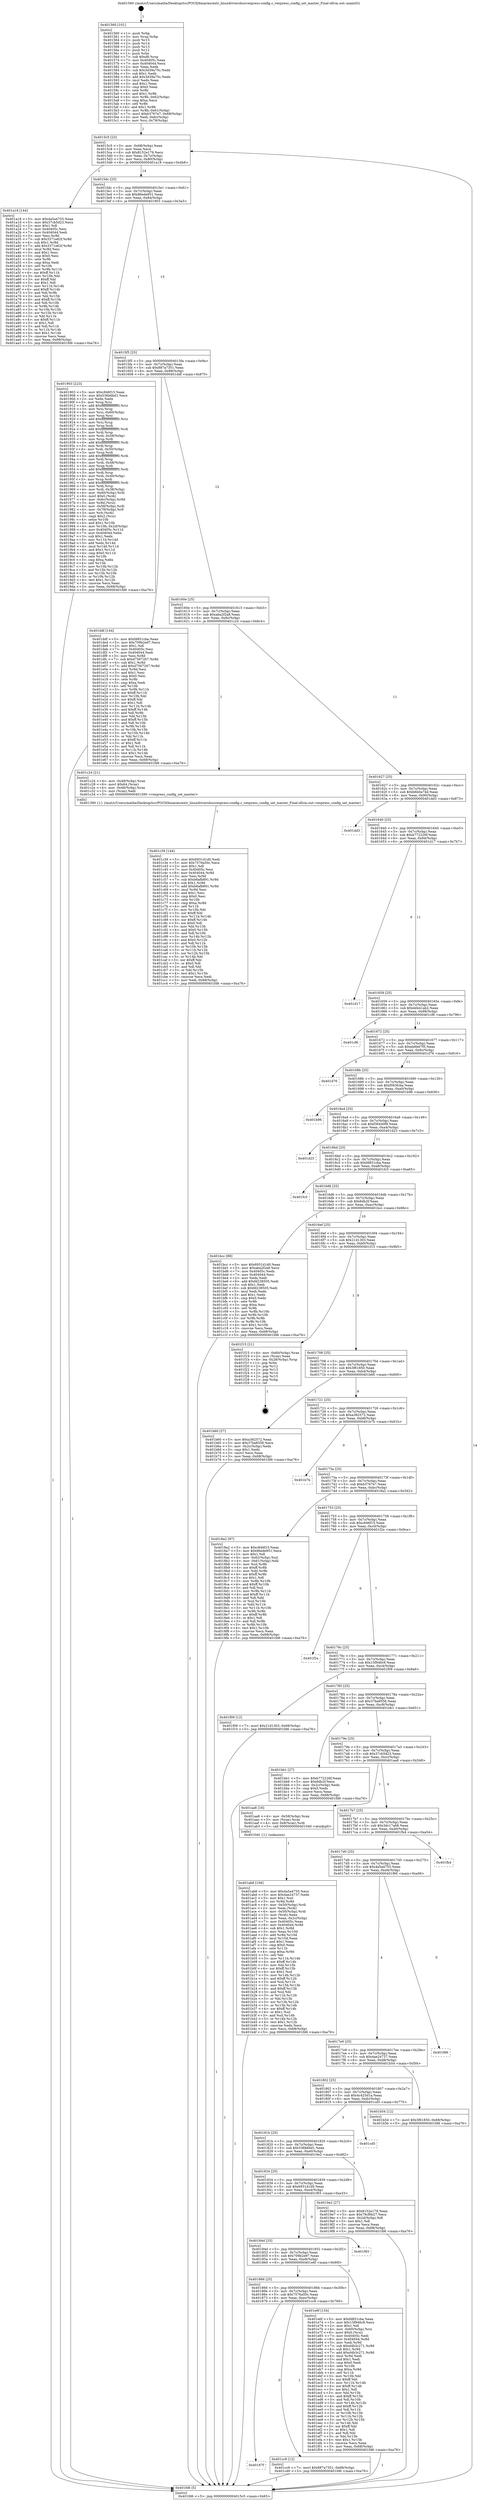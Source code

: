 digraph "0x401560" {
  label = "0x401560 (/mnt/c/Users/mathe/Desktop/tcc/POCII/binaries/extr_linuxdriversbusvexpress-config.c_vexpress_config_set_master_Final-ollvm.out::main(0))"
  labelloc = "t"
  node[shape=record]

  Entry [label="",width=0.3,height=0.3,shape=circle,fillcolor=black,style=filled]
  "0x4015c5" [label="{
     0x4015c5 [23]\l
     | [instrs]\l
     &nbsp;&nbsp;0x4015c5 \<+3\>: mov -0x68(%rbp),%eax\l
     &nbsp;&nbsp;0x4015c8 \<+2\>: mov %eax,%ecx\l
     &nbsp;&nbsp;0x4015ca \<+6\>: sub $0x8152e179,%ecx\l
     &nbsp;&nbsp;0x4015d0 \<+3\>: mov %eax,-0x7c(%rbp)\l
     &nbsp;&nbsp;0x4015d3 \<+3\>: mov %ecx,-0x80(%rbp)\l
     &nbsp;&nbsp;0x4015d6 \<+6\>: je 0000000000401a18 \<main+0x4b8\>\l
  }"]
  "0x401a18" [label="{
     0x401a18 [144]\l
     | [instrs]\l
     &nbsp;&nbsp;0x401a18 \<+5\>: mov $0x4a5a4755,%eax\l
     &nbsp;&nbsp;0x401a1d \<+5\>: mov $0x37cb5d23,%ecx\l
     &nbsp;&nbsp;0x401a22 \<+2\>: mov $0x1,%dl\l
     &nbsp;&nbsp;0x401a24 \<+7\>: mov 0x40405c,%esi\l
     &nbsp;&nbsp;0x401a2b \<+7\>: mov 0x404044,%edi\l
     &nbsp;&nbsp;0x401a32 \<+3\>: mov %esi,%r8d\l
     &nbsp;&nbsp;0x401a35 \<+7\>: sub $0x3371e62f,%r8d\l
     &nbsp;&nbsp;0x401a3c \<+4\>: sub $0x1,%r8d\l
     &nbsp;&nbsp;0x401a40 \<+7\>: add $0x3371e62f,%r8d\l
     &nbsp;&nbsp;0x401a47 \<+4\>: imul %r8d,%esi\l
     &nbsp;&nbsp;0x401a4b \<+3\>: and $0x1,%esi\l
     &nbsp;&nbsp;0x401a4e \<+3\>: cmp $0x0,%esi\l
     &nbsp;&nbsp;0x401a51 \<+4\>: sete %r9b\l
     &nbsp;&nbsp;0x401a55 \<+3\>: cmp $0xa,%edi\l
     &nbsp;&nbsp;0x401a58 \<+4\>: setl %r10b\l
     &nbsp;&nbsp;0x401a5c \<+3\>: mov %r9b,%r11b\l
     &nbsp;&nbsp;0x401a5f \<+4\>: xor $0xff,%r11b\l
     &nbsp;&nbsp;0x401a63 \<+3\>: mov %r10b,%bl\l
     &nbsp;&nbsp;0x401a66 \<+3\>: xor $0xff,%bl\l
     &nbsp;&nbsp;0x401a69 \<+3\>: xor $0x1,%dl\l
     &nbsp;&nbsp;0x401a6c \<+3\>: mov %r11b,%r14b\l
     &nbsp;&nbsp;0x401a6f \<+4\>: and $0xff,%r14b\l
     &nbsp;&nbsp;0x401a73 \<+3\>: and %dl,%r9b\l
     &nbsp;&nbsp;0x401a76 \<+3\>: mov %bl,%r15b\l
     &nbsp;&nbsp;0x401a79 \<+4\>: and $0xff,%r15b\l
     &nbsp;&nbsp;0x401a7d \<+3\>: and %dl,%r10b\l
     &nbsp;&nbsp;0x401a80 \<+3\>: or %r9b,%r14b\l
     &nbsp;&nbsp;0x401a83 \<+3\>: or %r10b,%r15b\l
     &nbsp;&nbsp;0x401a86 \<+3\>: xor %r15b,%r14b\l
     &nbsp;&nbsp;0x401a89 \<+3\>: or %bl,%r11b\l
     &nbsp;&nbsp;0x401a8c \<+4\>: xor $0xff,%r11b\l
     &nbsp;&nbsp;0x401a90 \<+3\>: or $0x1,%dl\l
     &nbsp;&nbsp;0x401a93 \<+3\>: and %dl,%r11b\l
     &nbsp;&nbsp;0x401a96 \<+3\>: or %r11b,%r14b\l
     &nbsp;&nbsp;0x401a99 \<+4\>: test $0x1,%r14b\l
     &nbsp;&nbsp;0x401a9d \<+3\>: cmovne %ecx,%eax\l
     &nbsp;&nbsp;0x401aa0 \<+3\>: mov %eax,-0x68(%rbp)\l
     &nbsp;&nbsp;0x401aa3 \<+5\>: jmp 0000000000401fd6 \<main+0xa76\>\l
  }"]
  "0x4015dc" [label="{
     0x4015dc [25]\l
     | [instrs]\l
     &nbsp;&nbsp;0x4015dc \<+5\>: jmp 00000000004015e1 \<main+0x81\>\l
     &nbsp;&nbsp;0x4015e1 \<+3\>: mov -0x7c(%rbp),%eax\l
     &nbsp;&nbsp;0x4015e4 \<+5\>: sub $0x86ede951,%eax\l
     &nbsp;&nbsp;0x4015e9 \<+6\>: mov %eax,-0x84(%rbp)\l
     &nbsp;&nbsp;0x4015ef \<+6\>: je 0000000000401903 \<main+0x3a3\>\l
  }"]
  Exit [label="",width=0.3,height=0.3,shape=circle,fillcolor=black,style=filled,peripheries=2]
  "0x401903" [label="{
     0x401903 [223]\l
     | [instrs]\l
     &nbsp;&nbsp;0x401903 \<+5\>: mov $0xc846f15,%eax\l
     &nbsp;&nbsp;0x401908 \<+5\>: mov $0x536b6bd1,%ecx\l
     &nbsp;&nbsp;0x40190d \<+2\>: xor %edx,%edx\l
     &nbsp;&nbsp;0x40190f \<+3\>: mov %rsp,%rsi\l
     &nbsp;&nbsp;0x401912 \<+4\>: add $0xfffffffffffffff0,%rsi\l
     &nbsp;&nbsp;0x401916 \<+3\>: mov %rsi,%rsp\l
     &nbsp;&nbsp;0x401919 \<+4\>: mov %rsi,-0x60(%rbp)\l
     &nbsp;&nbsp;0x40191d \<+3\>: mov %rsp,%rsi\l
     &nbsp;&nbsp;0x401920 \<+4\>: add $0xfffffffffffffff0,%rsi\l
     &nbsp;&nbsp;0x401924 \<+3\>: mov %rsi,%rsp\l
     &nbsp;&nbsp;0x401927 \<+3\>: mov %rsp,%rdi\l
     &nbsp;&nbsp;0x40192a \<+4\>: add $0xfffffffffffffff0,%rdi\l
     &nbsp;&nbsp;0x40192e \<+3\>: mov %rdi,%rsp\l
     &nbsp;&nbsp;0x401931 \<+4\>: mov %rdi,-0x58(%rbp)\l
     &nbsp;&nbsp;0x401935 \<+3\>: mov %rsp,%rdi\l
     &nbsp;&nbsp;0x401938 \<+4\>: add $0xfffffffffffffff0,%rdi\l
     &nbsp;&nbsp;0x40193c \<+3\>: mov %rdi,%rsp\l
     &nbsp;&nbsp;0x40193f \<+4\>: mov %rdi,-0x50(%rbp)\l
     &nbsp;&nbsp;0x401943 \<+3\>: mov %rsp,%rdi\l
     &nbsp;&nbsp;0x401946 \<+4\>: add $0xfffffffffffffff0,%rdi\l
     &nbsp;&nbsp;0x40194a \<+3\>: mov %rdi,%rsp\l
     &nbsp;&nbsp;0x40194d \<+4\>: mov %rdi,-0x48(%rbp)\l
     &nbsp;&nbsp;0x401951 \<+3\>: mov %rsp,%rdi\l
     &nbsp;&nbsp;0x401954 \<+4\>: add $0xfffffffffffffff0,%rdi\l
     &nbsp;&nbsp;0x401958 \<+3\>: mov %rdi,%rsp\l
     &nbsp;&nbsp;0x40195b \<+4\>: mov %rdi,-0x40(%rbp)\l
     &nbsp;&nbsp;0x40195f \<+3\>: mov %rsp,%rdi\l
     &nbsp;&nbsp;0x401962 \<+4\>: add $0xfffffffffffffff0,%rdi\l
     &nbsp;&nbsp;0x401966 \<+3\>: mov %rdi,%rsp\l
     &nbsp;&nbsp;0x401969 \<+4\>: mov %rdi,-0x38(%rbp)\l
     &nbsp;&nbsp;0x40196d \<+4\>: mov -0x60(%rbp),%rdi\l
     &nbsp;&nbsp;0x401971 \<+6\>: movl $0x0,(%rdi)\l
     &nbsp;&nbsp;0x401977 \<+4\>: mov -0x6c(%rbp),%r8d\l
     &nbsp;&nbsp;0x40197b \<+3\>: mov %r8d,(%rsi)\l
     &nbsp;&nbsp;0x40197e \<+4\>: mov -0x58(%rbp),%rdi\l
     &nbsp;&nbsp;0x401982 \<+4\>: mov -0x78(%rbp),%r9\l
     &nbsp;&nbsp;0x401986 \<+3\>: mov %r9,(%rdi)\l
     &nbsp;&nbsp;0x401989 \<+3\>: cmpl $0x2,(%rsi)\l
     &nbsp;&nbsp;0x40198c \<+4\>: setne %r10b\l
     &nbsp;&nbsp;0x401990 \<+4\>: and $0x1,%r10b\l
     &nbsp;&nbsp;0x401994 \<+4\>: mov %r10b,-0x2d(%rbp)\l
     &nbsp;&nbsp;0x401998 \<+8\>: mov 0x40405c,%r11d\l
     &nbsp;&nbsp;0x4019a0 \<+7\>: mov 0x404044,%ebx\l
     &nbsp;&nbsp;0x4019a7 \<+3\>: sub $0x1,%edx\l
     &nbsp;&nbsp;0x4019aa \<+3\>: mov %r11d,%r14d\l
     &nbsp;&nbsp;0x4019ad \<+3\>: add %edx,%r14d\l
     &nbsp;&nbsp;0x4019b0 \<+4\>: imul %r14d,%r11d\l
     &nbsp;&nbsp;0x4019b4 \<+4\>: and $0x1,%r11d\l
     &nbsp;&nbsp;0x4019b8 \<+4\>: cmp $0x0,%r11d\l
     &nbsp;&nbsp;0x4019bc \<+4\>: sete %r10b\l
     &nbsp;&nbsp;0x4019c0 \<+3\>: cmp $0xa,%ebx\l
     &nbsp;&nbsp;0x4019c3 \<+4\>: setl %r15b\l
     &nbsp;&nbsp;0x4019c7 \<+3\>: mov %r10b,%r12b\l
     &nbsp;&nbsp;0x4019ca \<+3\>: and %r15b,%r12b\l
     &nbsp;&nbsp;0x4019cd \<+3\>: xor %r15b,%r10b\l
     &nbsp;&nbsp;0x4019d0 \<+3\>: or %r10b,%r12b\l
     &nbsp;&nbsp;0x4019d3 \<+4\>: test $0x1,%r12b\l
     &nbsp;&nbsp;0x4019d7 \<+3\>: cmovne %ecx,%eax\l
     &nbsp;&nbsp;0x4019da \<+3\>: mov %eax,-0x68(%rbp)\l
     &nbsp;&nbsp;0x4019dd \<+5\>: jmp 0000000000401fd6 \<main+0xa76\>\l
  }"]
  "0x4015f5" [label="{
     0x4015f5 [25]\l
     | [instrs]\l
     &nbsp;&nbsp;0x4015f5 \<+5\>: jmp 00000000004015fa \<main+0x9a\>\l
     &nbsp;&nbsp;0x4015fa \<+3\>: mov -0x7c(%rbp),%eax\l
     &nbsp;&nbsp;0x4015fd \<+5\>: sub $0x887a7351,%eax\l
     &nbsp;&nbsp;0x401602 \<+6\>: mov %eax,-0x88(%rbp)\l
     &nbsp;&nbsp;0x401608 \<+6\>: je 0000000000401ddf \<main+0x87f\>\l
  }"]
  "0x40187f" [label="{
     0x40187f\l
  }", style=dashed]
  "0x401ddf" [label="{
     0x401ddf [144]\l
     | [instrs]\l
     &nbsp;&nbsp;0x401ddf \<+5\>: mov $0xfd851cba,%eax\l
     &nbsp;&nbsp;0x401de4 \<+5\>: mov $0x709b2e97,%ecx\l
     &nbsp;&nbsp;0x401de9 \<+2\>: mov $0x1,%dl\l
     &nbsp;&nbsp;0x401deb \<+7\>: mov 0x40405c,%esi\l
     &nbsp;&nbsp;0x401df2 \<+7\>: mov 0x404044,%edi\l
     &nbsp;&nbsp;0x401df9 \<+3\>: mov %esi,%r8d\l
     &nbsp;&nbsp;0x401dfc \<+7\>: sub $0xd7567267,%r8d\l
     &nbsp;&nbsp;0x401e03 \<+4\>: sub $0x1,%r8d\l
     &nbsp;&nbsp;0x401e07 \<+7\>: add $0xd7567267,%r8d\l
     &nbsp;&nbsp;0x401e0e \<+4\>: imul %r8d,%esi\l
     &nbsp;&nbsp;0x401e12 \<+3\>: and $0x1,%esi\l
     &nbsp;&nbsp;0x401e15 \<+3\>: cmp $0x0,%esi\l
     &nbsp;&nbsp;0x401e18 \<+4\>: sete %r9b\l
     &nbsp;&nbsp;0x401e1c \<+3\>: cmp $0xa,%edi\l
     &nbsp;&nbsp;0x401e1f \<+4\>: setl %r10b\l
     &nbsp;&nbsp;0x401e23 \<+3\>: mov %r9b,%r11b\l
     &nbsp;&nbsp;0x401e26 \<+4\>: xor $0xff,%r11b\l
     &nbsp;&nbsp;0x401e2a \<+3\>: mov %r10b,%bl\l
     &nbsp;&nbsp;0x401e2d \<+3\>: xor $0xff,%bl\l
     &nbsp;&nbsp;0x401e30 \<+3\>: xor $0x1,%dl\l
     &nbsp;&nbsp;0x401e33 \<+3\>: mov %r11b,%r14b\l
     &nbsp;&nbsp;0x401e36 \<+4\>: and $0xff,%r14b\l
     &nbsp;&nbsp;0x401e3a \<+3\>: and %dl,%r9b\l
     &nbsp;&nbsp;0x401e3d \<+3\>: mov %bl,%r15b\l
     &nbsp;&nbsp;0x401e40 \<+4\>: and $0xff,%r15b\l
     &nbsp;&nbsp;0x401e44 \<+3\>: and %dl,%r10b\l
     &nbsp;&nbsp;0x401e47 \<+3\>: or %r9b,%r14b\l
     &nbsp;&nbsp;0x401e4a \<+3\>: or %r10b,%r15b\l
     &nbsp;&nbsp;0x401e4d \<+3\>: xor %r15b,%r14b\l
     &nbsp;&nbsp;0x401e50 \<+3\>: or %bl,%r11b\l
     &nbsp;&nbsp;0x401e53 \<+4\>: xor $0xff,%r11b\l
     &nbsp;&nbsp;0x401e57 \<+3\>: or $0x1,%dl\l
     &nbsp;&nbsp;0x401e5a \<+3\>: and %dl,%r11b\l
     &nbsp;&nbsp;0x401e5d \<+3\>: or %r11b,%r14b\l
     &nbsp;&nbsp;0x401e60 \<+4\>: test $0x1,%r14b\l
     &nbsp;&nbsp;0x401e64 \<+3\>: cmovne %ecx,%eax\l
     &nbsp;&nbsp;0x401e67 \<+3\>: mov %eax,-0x68(%rbp)\l
     &nbsp;&nbsp;0x401e6a \<+5\>: jmp 0000000000401fd6 \<main+0xa76\>\l
  }"]
  "0x40160e" [label="{
     0x40160e [25]\l
     | [instrs]\l
     &nbsp;&nbsp;0x40160e \<+5\>: jmp 0000000000401613 \<main+0xb3\>\l
     &nbsp;&nbsp;0x401613 \<+3\>: mov -0x7c(%rbp),%eax\l
     &nbsp;&nbsp;0x401616 \<+5\>: sub $0xaba2f2a8,%eax\l
     &nbsp;&nbsp;0x40161b \<+6\>: mov %eax,-0x8c(%rbp)\l
     &nbsp;&nbsp;0x401621 \<+6\>: je 0000000000401c24 \<main+0x6c4\>\l
  }"]
  "0x401cc9" [label="{
     0x401cc9 [12]\l
     | [instrs]\l
     &nbsp;&nbsp;0x401cc9 \<+7\>: movl $0x887a7351,-0x68(%rbp)\l
     &nbsp;&nbsp;0x401cd0 \<+5\>: jmp 0000000000401fd6 \<main+0xa76\>\l
  }"]
  "0x401c24" [label="{
     0x401c24 [21]\l
     | [instrs]\l
     &nbsp;&nbsp;0x401c24 \<+4\>: mov -0x48(%rbp),%rax\l
     &nbsp;&nbsp;0x401c28 \<+6\>: movl $0x64,(%rax)\l
     &nbsp;&nbsp;0x401c2e \<+4\>: mov -0x48(%rbp),%rax\l
     &nbsp;&nbsp;0x401c32 \<+2\>: mov (%rax),%edi\l
     &nbsp;&nbsp;0x401c34 \<+5\>: call 0000000000401390 \<vexpress_config_set_master\>\l
     | [calls]\l
     &nbsp;&nbsp;0x401390 \{1\} (/mnt/c/Users/mathe/Desktop/tcc/POCII/binaries/extr_linuxdriversbusvexpress-config.c_vexpress_config_set_master_Final-ollvm.out::vexpress_config_set_master)\l
  }"]
  "0x401627" [label="{
     0x401627 [25]\l
     | [instrs]\l
     &nbsp;&nbsp;0x401627 \<+5\>: jmp 000000000040162c \<main+0xcc\>\l
     &nbsp;&nbsp;0x40162c \<+3\>: mov -0x7c(%rbp),%eax\l
     &nbsp;&nbsp;0x40162f \<+5\>: sub $0xb6b0a74d,%eax\l
     &nbsp;&nbsp;0x401634 \<+6\>: mov %eax,-0x90(%rbp)\l
     &nbsp;&nbsp;0x40163a \<+6\>: je 0000000000401dd3 \<main+0x873\>\l
  }"]
  "0x401866" [label="{
     0x401866 [25]\l
     | [instrs]\l
     &nbsp;&nbsp;0x401866 \<+5\>: jmp 000000000040186b \<main+0x30b\>\l
     &nbsp;&nbsp;0x40186b \<+3\>: mov -0x7c(%rbp),%eax\l
     &nbsp;&nbsp;0x40186e \<+5\>: sub $0x7576a50c,%eax\l
     &nbsp;&nbsp;0x401873 \<+6\>: mov %eax,-0xec(%rbp)\l
     &nbsp;&nbsp;0x401879 \<+6\>: je 0000000000401cc9 \<main+0x769\>\l
  }"]
  "0x401dd3" [label="{
     0x401dd3\l
  }", style=dashed]
  "0x401640" [label="{
     0x401640 [25]\l
     | [instrs]\l
     &nbsp;&nbsp;0x401640 \<+5\>: jmp 0000000000401645 \<main+0xe5\>\l
     &nbsp;&nbsp;0x401645 \<+3\>: mov -0x7c(%rbp),%eax\l
     &nbsp;&nbsp;0x401648 \<+5\>: sub $0xb772226f,%eax\l
     &nbsp;&nbsp;0x40164d \<+6\>: mov %eax,-0x94(%rbp)\l
     &nbsp;&nbsp;0x401653 \<+6\>: je 0000000000401d17 \<main+0x7b7\>\l
  }"]
  "0x401e6f" [label="{
     0x401e6f [154]\l
     | [instrs]\l
     &nbsp;&nbsp;0x401e6f \<+5\>: mov $0xfd851cba,%eax\l
     &nbsp;&nbsp;0x401e74 \<+5\>: mov $0x15f946c9,%ecx\l
     &nbsp;&nbsp;0x401e79 \<+2\>: mov $0x1,%dl\l
     &nbsp;&nbsp;0x401e7b \<+4\>: mov -0x60(%rbp),%rsi\l
     &nbsp;&nbsp;0x401e7f \<+6\>: movl $0x0,(%rsi)\l
     &nbsp;&nbsp;0x401e85 \<+7\>: mov 0x40405c,%edi\l
     &nbsp;&nbsp;0x401e8c \<+8\>: mov 0x404044,%r8d\l
     &nbsp;&nbsp;0x401e94 \<+3\>: mov %edi,%r9d\l
     &nbsp;&nbsp;0x401e97 \<+7\>: sub $0xd4b3c271,%r9d\l
     &nbsp;&nbsp;0x401e9e \<+4\>: sub $0x1,%r9d\l
     &nbsp;&nbsp;0x401ea2 \<+7\>: add $0xd4b3c271,%r9d\l
     &nbsp;&nbsp;0x401ea9 \<+4\>: imul %r9d,%edi\l
     &nbsp;&nbsp;0x401ead \<+3\>: and $0x1,%edi\l
     &nbsp;&nbsp;0x401eb0 \<+3\>: cmp $0x0,%edi\l
     &nbsp;&nbsp;0x401eb3 \<+4\>: sete %r10b\l
     &nbsp;&nbsp;0x401eb7 \<+4\>: cmp $0xa,%r8d\l
     &nbsp;&nbsp;0x401ebb \<+4\>: setl %r11b\l
     &nbsp;&nbsp;0x401ebf \<+3\>: mov %r10b,%bl\l
     &nbsp;&nbsp;0x401ec2 \<+3\>: xor $0xff,%bl\l
     &nbsp;&nbsp;0x401ec5 \<+3\>: mov %r11b,%r14b\l
     &nbsp;&nbsp;0x401ec8 \<+4\>: xor $0xff,%r14b\l
     &nbsp;&nbsp;0x401ecc \<+3\>: xor $0x1,%dl\l
     &nbsp;&nbsp;0x401ecf \<+3\>: mov %bl,%r15b\l
     &nbsp;&nbsp;0x401ed2 \<+4\>: and $0xff,%r15b\l
     &nbsp;&nbsp;0x401ed6 \<+3\>: and %dl,%r10b\l
     &nbsp;&nbsp;0x401ed9 \<+3\>: mov %r14b,%r12b\l
     &nbsp;&nbsp;0x401edc \<+4\>: and $0xff,%r12b\l
     &nbsp;&nbsp;0x401ee0 \<+3\>: and %dl,%r11b\l
     &nbsp;&nbsp;0x401ee3 \<+3\>: or %r10b,%r15b\l
     &nbsp;&nbsp;0x401ee6 \<+3\>: or %r11b,%r12b\l
     &nbsp;&nbsp;0x401ee9 \<+3\>: xor %r12b,%r15b\l
     &nbsp;&nbsp;0x401eec \<+3\>: or %r14b,%bl\l
     &nbsp;&nbsp;0x401eef \<+3\>: xor $0xff,%bl\l
     &nbsp;&nbsp;0x401ef2 \<+3\>: or $0x1,%dl\l
     &nbsp;&nbsp;0x401ef5 \<+2\>: and %dl,%bl\l
     &nbsp;&nbsp;0x401ef7 \<+3\>: or %bl,%r15b\l
     &nbsp;&nbsp;0x401efa \<+4\>: test $0x1,%r15b\l
     &nbsp;&nbsp;0x401efe \<+3\>: cmovne %ecx,%eax\l
     &nbsp;&nbsp;0x401f01 \<+3\>: mov %eax,-0x68(%rbp)\l
     &nbsp;&nbsp;0x401f04 \<+5\>: jmp 0000000000401fd6 \<main+0xa76\>\l
  }"]
  "0x401d17" [label="{
     0x401d17\l
  }", style=dashed]
  "0x401659" [label="{
     0x401659 [25]\l
     | [instrs]\l
     &nbsp;&nbsp;0x401659 \<+5\>: jmp 000000000040165e \<main+0xfe\>\l
     &nbsp;&nbsp;0x40165e \<+3\>: mov -0x7c(%rbp),%eax\l
     &nbsp;&nbsp;0x401661 \<+5\>: sub $0xdd441ab2,%eax\l
     &nbsp;&nbsp;0x401666 \<+6\>: mov %eax,-0x98(%rbp)\l
     &nbsp;&nbsp;0x40166c \<+6\>: je 0000000000401cf6 \<main+0x796\>\l
  }"]
  "0x40184d" [label="{
     0x40184d [25]\l
     | [instrs]\l
     &nbsp;&nbsp;0x40184d \<+5\>: jmp 0000000000401852 \<main+0x2f2\>\l
     &nbsp;&nbsp;0x401852 \<+3\>: mov -0x7c(%rbp),%eax\l
     &nbsp;&nbsp;0x401855 \<+5\>: sub $0x709b2e97,%eax\l
     &nbsp;&nbsp;0x40185a \<+6\>: mov %eax,-0xe8(%rbp)\l
     &nbsp;&nbsp;0x401860 \<+6\>: je 0000000000401e6f \<main+0x90f\>\l
  }"]
  "0x401cf6" [label="{
     0x401cf6\l
  }", style=dashed]
  "0x401672" [label="{
     0x401672 [25]\l
     | [instrs]\l
     &nbsp;&nbsp;0x401672 \<+5\>: jmp 0000000000401677 \<main+0x117\>\l
     &nbsp;&nbsp;0x401677 \<+3\>: mov -0x7c(%rbp),%eax\l
     &nbsp;&nbsp;0x40167a \<+5\>: sub $0xeb6b67f5,%eax\l
     &nbsp;&nbsp;0x40167f \<+6\>: mov %eax,-0x9c(%rbp)\l
     &nbsp;&nbsp;0x401685 \<+6\>: je 0000000000401d76 \<main+0x816\>\l
  }"]
  "0x401f93" [label="{
     0x401f93\l
  }", style=dashed]
  "0x401d76" [label="{
     0x401d76\l
  }", style=dashed]
  "0x40168b" [label="{
     0x40168b [25]\l
     | [instrs]\l
     &nbsp;&nbsp;0x40168b \<+5\>: jmp 0000000000401690 \<main+0x130\>\l
     &nbsp;&nbsp;0x401690 \<+3\>: mov -0x7c(%rbp),%eax\l
     &nbsp;&nbsp;0x401693 \<+5\>: sub $0xf063fcba,%eax\l
     &nbsp;&nbsp;0x401698 \<+6\>: mov %eax,-0xa0(%rbp)\l
     &nbsp;&nbsp;0x40169e \<+6\>: je 0000000000401b96 \<main+0x636\>\l
  }"]
  "0x401c39" [label="{
     0x401c39 [144]\l
     | [instrs]\l
     &nbsp;&nbsp;0x401c39 \<+5\>: mov $0x6931d1d0,%edi\l
     &nbsp;&nbsp;0x401c3e \<+5\>: mov $0x7576a50c,%ecx\l
     &nbsp;&nbsp;0x401c43 \<+2\>: mov $0x1,%dl\l
     &nbsp;&nbsp;0x401c45 \<+7\>: mov 0x40405c,%esi\l
     &nbsp;&nbsp;0x401c4c \<+8\>: mov 0x404044,%r8d\l
     &nbsp;&nbsp;0x401c54 \<+3\>: mov %esi,%r9d\l
     &nbsp;&nbsp;0x401c57 \<+7\>: sub $0xb6afb891,%r9d\l
     &nbsp;&nbsp;0x401c5e \<+4\>: sub $0x1,%r9d\l
     &nbsp;&nbsp;0x401c62 \<+7\>: add $0xb6afb891,%r9d\l
     &nbsp;&nbsp;0x401c69 \<+4\>: imul %r9d,%esi\l
     &nbsp;&nbsp;0x401c6d \<+3\>: and $0x1,%esi\l
     &nbsp;&nbsp;0x401c70 \<+3\>: cmp $0x0,%esi\l
     &nbsp;&nbsp;0x401c73 \<+4\>: sete %r10b\l
     &nbsp;&nbsp;0x401c77 \<+4\>: cmp $0xa,%r8d\l
     &nbsp;&nbsp;0x401c7b \<+4\>: setl %r11b\l
     &nbsp;&nbsp;0x401c7f \<+3\>: mov %r10b,%bl\l
     &nbsp;&nbsp;0x401c82 \<+3\>: xor $0xff,%bl\l
     &nbsp;&nbsp;0x401c85 \<+3\>: mov %r11b,%r14b\l
     &nbsp;&nbsp;0x401c88 \<+4\>: xor $0xff,%r14b\l
     &nbsp;&nbsp;0x401c8c \<+3\>: xor $0x0,%dl\l
     &nbsp;&nbsp;0x401c8f \<+3\>: mov %bl,%r15b\l
     &nbsp;&nbsp;0x401c92 \<+4\>: and $0x0,%r15b\l
     &nbsp;&nbsp;0x401c96 \<+3\>: and %dl,%r10b\l
     &nbsp;&nbsp;0x401c99 \<+3\>: mov %r14b,%r12b\l
     &nbsp;&nbsp;0x401c9c \<+4\>: and $0x0,%r12b\l
     &nbsp;&nbsp;0x401ca0 \<+3\>: and %dl,%r11b\l
     &nbsp;&nbsp;0x401ca3 \<+3\>: or %r10b,%r15b\l
     &nbsp;&nbsp;0x401ca6 \<+3\>: or %r11b,%r12b\l
     &nbsp;&nbsp;0x401ca9 \<+3\>: xor %r12b,%r15b\l
     &nbsp;&nbsp;0x401cac \<+3\>: or %r14b,%bl\l
     &nbsp;&nbsp;0x401caf \<+3\>: xor $0xff,%bl\l
     &nbsp;&nbsp;0x401cb2 \<+3\>: or $0x0,%dl\l
     &nbsp;&nbsp;0x401cb5 \<+2\>: and %dl,%bl\l
     &nbsp;&nbsp;0x401cb7 \<+3\>: or %bl,%r15b\l
     &nbsp;&nbsp;0x401cba \<+4\>: test $0x1,%r15b\l
     &nbsp;&nbsp;0x401cbe \<+3\>: cmovne %ecx,%edi\l
     &nbsp;&nbsp;0x401cc1 \<+3\>: mov %edi,-0x68(%rbp)\l
     &nbsp;&nbsp;0x401cc4 \<+5\>: jmp 0000000000401fd6 \<main+0xa76\>\l
  }"]
  "0x401b96" [label="{
     0x401b96\l
  }", style=dashed]
  "0x4016a4" [label="{
     0x4016a4 [25]\l
     | [instrs]\l
     &nbsp;&nbsp;0x4016a4 \<+5\>: jmp 00000000004016a9 \<main+0x149\>\l
     &nbsp;&nbsp;0x4016a9 \<+3\>: mov -0x7c(%rbp),%eax\l
     &nbsp;&nbsp;0x4016ac \<+5\>: sub $0xf36440f9,%eax\l
     &nbsp;&nbsp;0x4016b1 \<+6\>: mov %eax,-0xa4(%rbp)\l
     &nbsp;&nbsp;0x4016b7 \<+6\>: je 0000000000401d23 \<main+0x7c3\>\l
  }"]
  "0x401ab8" [label="{
     0x401ab8 [156]\l
     | [instrs]\l
     &nbsp;&nbsp;0x401ab8 \<+5\>: mov $0x4a5a4755,%ecx\l
     &nbsp;&nbsp;0x401abd \<+5\>: mov $0x4ae24737,%edx\l
     &nbsp;&nbsp;0x401ac2 \<+3\>: mov $0x1,%sil\l
     &nbsp;&nbsp;0x401ac5 \<+3\>: xor %r8d,%r8d\l
     &nbsp;&nbsp;0x401ac8 \<+4\>: mov -0x50(%rbp),%rdi\l
     &nbsp;&nbsp;0x401acc \<+2\>: mov %eax,(%rdi)\l
     &nbsp;&nbsp;0x401ace \<+4\>: mov -0x50(%rbp),%rdi\l
     &nbsp;&nbsp;0x401ad2 \<+2\>: mov (%rdi),%eax\l
     &nbsp;&nbsp;0x401ad4 \<+3\>: mov %eax,-0x2c(%rbp)\l
     &nbsp;&nbsp;0x401ad7 \<+7\>: mov 0x40405c,%eax\l
     &nbsp;&nbsp;0x401ade \<+8\>: mov 0x404044,%r9d\l
     &nbsp;&nbsp;0x401ae6 \<+4\>: sub $0x1,%r8d\l
     &nbsp;&nbsp;0x401aea \<+3\>: mov %eax,%r10d\l
     &nbsp;&nbsp;0x401aed \<+3\>: add %r8d,%r10d\l
     &nbsp;&nbsp;0x401af0 \<+4\>: imul %r10d,%eax\l
     &nbsp;&nbsp;0x401af4 \<+3\>: and $0x1,%eax\l
     &nbsp;&nbsp;0x401af7 \<+3\>: cmp $0x0,%eax\l
     &nbsp;&nbsp;0x401afa \<+4\>: sete %r11b\l
     &nbsp;&nbsp;0x401afe \<+4\>: cmp $0xa,%r9d\l
     &nbsp;&nbsp;0x401b02 \<+3\>: setl %bl\l
     &nbsp;&nbsp;0x401b05 \<+3\>: mov %r11b,%r14b\l
     &nbsp;&nbsp;0x401b08 \<+4\>: xor $0xff,%r14b\l
     &nbsp;&nbsp;0x401b0c \<+3\>: mov %bl,%r15b\l
     &nbsp;&nbsp;0x401b0f \<+4\>: xor $0xff,%r15b\l
     &nbsp;&nbsp;0x401b13 \<+4\>: xor $0x1,%sil\l
     &nbsp;&nbsp;0x401b17 \<+3\>: mov %r14b,%r12b\l
     &nbsp;&nbsp;0x401b1a \<+4\>: and $0xff,%r12b\l
     &nbsp;&nbsp;0x401b1e \<+3\>: and %sil,%r11b\l
     &nbsp;&nbsp;0x401b21 \<+3\>: mov %r15b,%r13b\l
     &nbsp;&nbsp;0x401b24 \<+4\>: and $0xff,%r13b\l
     &nbsp;&nbsp;0x401b28 \<+3\>: and %sil,%bl\l
     &nbsp;&nbsp;0x401b2b \<+3\>: or %r11b,%r12b\l
     &nbsp;&nbsp;0x401b2e \<+3\>: or %bl,%r13b\l
     &nbsp;&nbsp;0x401b31 \<+3\>: xor %r13b,%r12b\l
     &nbsp;&nbsp;0x401b34 \<+3\>: or %r15b,%r14b\l
     &nbsp;&nbsp;0x401b37 \<+4\>: xor $0xff,%r14b\l
     &nbsp;&nbsp;0x401b3b \<+4\>: or $0x1,%sil\l
     &nbsp;&nbsp;0x401b3f \<+3\>: and %sil,%r14b\l
     &nbsp;&nbsp;0x401b42 \<+3\>: or %r14b,%r12b\l
     &nbsp;&nbsp;0x401b45 \<+4\>: test $0x1,%r12b\l
     &nbsp;&nbsp;0x401b49 \<+3\>: cmovne %edx,%ecx\l
     &nbsp;&nbsp;0x401b4c \<+3\>: mov %ecx,-0x68(%rbp)\l
     &nbsp;&nbsp;0x401b4f \<+5\>: jmp 0000000000401fd6 \<main+0xa76\>\l
  }"]
  "0x401d23" [label="{
     0x401d23\l
  }", style=dashed]
  "0x4016bd" [label="{
     0x4016bd [25]\l
     | [instrs]\l
     &nbsp;&nbsp;0x4016bd \<+5\>: jmp 00000000004016c2 \<main+0x162\>\l
     &nbsp;&nbsp;0x4016c2 \<+3\>: mov -0x7c(%rbp),%eax\l
     &nbsp;&nbsp;0x4016c5 \<+5\>: sub $0xfd851cba,%eax\l
     &nbsp;&nbsp;0x4016ca \<+6\>: mov %eax,-0xa8(%rbp)\l
     &nbsp;&nbsp;0x4016d0 \<+6\>: je 0000000000401fc5 \<main+0xa65\>\l
  }"]
  "0x401834" [label="{
     0x401834 [25]\l
     | [instrs]\l
     &nbsp;&nbsp;0x401834 \<+5\>: jmp 0000000000401839 \<main+0x2d9\>\l
     &nbsp;&nbsp;0x401839 \<+3\>: mov -0x7c(%rbp),%eax\l
     &nbsp;&nbsp;0x40183c \<+5\>: sub $0x6931d1d0,%eax\l
     &nbsp;&nbsp;0x401841 \<+6\>: mov %eax,-0xe4(%rbp)\l
     &nbsp;&nbsp;0x401847 \<+6\>: je 0000000000401f93 \<main+0xa33\>\l
  }"]
  "0x401fc5" [label="{
     0x401fc5\l
  }", style=dashed]
  "0x4016d6" [label="{
     0x4016d6 [25]\l
     | [instrs]\l
     &nbsp;&nbsp;0x4016d6 \<+5\>: jmp 00000000004016db \<main+0x17b\>\l
     &nbsp;&nbsp;0x4016db \<+3\>: mov -0x7c(%rbp),%eax\l
     &nbsp;&nbsp;0x4016de \<+5\>: sub $0x6db2f,%eax\l
     &nbsp;&nbsp;0x4016e3 \<+6\>: mov %eax,-0xac(%rbp)\l
     &nbsp;&nbsp;0x4016e9 \<+6\>: je 0000000000401bcc \<main+0x66c\>\l
  }"]
  "0x4019e2" [label="{
     0x4019e2 [27]\l
     | [instrs]\l
     &nbsp;&nbsp;0x4019e2 \<+5\>: mov $0x8152e179,%eax\l
     &nbsp;&nbsp;0x4019e7 \<+5\>: mov $0x79cf0b27,%ecx\l
     &nbsp;&nbsp;0x4019ec \<+3\>: mov -0x2d(%rbp),%dl\l
     &nbsp;&nbsp;0x4019ef \<+3\>: test $0x1,%dl\l
     &nbsp;&nbsp;0x4019f2 \<+3\>: cmovne %ecx,%eax\l
     &nbsp;&nbsp;0x4019f5 \<+3\>: mov %eax,-0x68(%rbp)\l
     &nbsp;&nbsp;0x4019f8 \<+5\>: jmp 0000000000401fd6 \<main+0xa76\>\l
  }"]
  "0x401bcc" [label="{
     0x401bcc [88]\l
     | [instrs]\l
     &nbsp;&nbsp;0x401bcc \<+5\>: mov $0x6931d1d0,%eax\l
     &nbsp;&nbsp;0x401bd1 \<+5\>: mov $0xaba2f2a8,%ecx\l
     &nbsp;&nbsp;0x401bd6 \<+7\>: mov 0x40405c,%edx\l
     &nbsp;&nbsp;0x401bdd \<+7\>: mov 0x404044,%esi\l
     &nbsp;&nbsp;0x401be4 \<+2\>: mov %edx,%edi\l
     &nbsp;&nbsp;0x401be6 \<+6\>: add $0xfd238505,%edi\l
     &nbsp;&nbsp;0x401bec \<+3\>: sub $0x1,%edi\l
     &nbsp;&nbsp;0x401bef \<+6\>: sub $0xfd238505,%edi\l
     &nbsp;&nbsp;0x401bf5 \<+3\>: imul %edi,%edx\l
     &nbsp;&nbsp;0x401bf8 \<+3\>: and $0x1,%edx\l
     &nbsp;&nbsp;0x401bfb \<+3\>: cmp $0x0,%edx\l
     &nbsp;&nbsp;0x401bfe \<+4\>: sete %r8b\l
     &nbsp;&nbsp;0x401c02 \<+3\>: cmp $0xa,%esi\l
     &nbsp;&nbsp;0x401c05 \<+4\>: setl %r9b\l
     &nbsp;&nbsp;0x401c09 \<+3\>: mov %r8b,%r10b\l
     &nbsp;&nbsp;0x401c0c \<+3\>: and %r9b,%r10b\l
     &nbsp;&nbsp;0x401c0f \<+3\>: xor %r9b,%r8b\l
     &nbsp;&nbsp;0x401c12 \<+3\>: or %r8b,%r10b\l
     &nbsp;&nbsp;0x401c15 \<+4\>: test $0x1,%r10b\l
     &nbsp;&nbsp;0x401c19 \<+3\>: cmovne %ecx,%eax\l
     &nbsp;&nbsp;0x401c1c \<+3\>: mov %eax,-0x68(%rbp)\l
     &nbsp;&nbsp;0x401c1f \<+5\>: jmp 0000000000401fd6 \<main+0xa76\>\l
  }"]
  "0x4016ef" [label="{
     0x4016ef [25]\l
     | [instrs]\l
     &nbsp;&nbsp;0x4016ef \<+5\>: jmp 00000000004016f4 \<main+0x194\>\l
     &nbsp;&nbsp;0x4016f4 \<+3\>: mov -0x7c(%rbp),%eax\l
     &nbsp;&nbsp;0x4016f7 \<+5\>: sub $0x21d1303,%eax\l
     &nbsp;&nbsp;0x4016fc \<+6\>: mov %eax,-0xb0(%rbp)\l
     &nbsp;&nbsp;0x401702 \<+6\>: je 0000000000401f15 \<main+0x9b5\>\l
  }"]
  "0x40181b" [label="{
     0x40181b [25]\l
     | [instrs]\l
     &nbsp;&nbsp;0x40181b \<+5\>: jmp 0000000000401820 \<main+0x2c0\>\l
     &nbsp;&nbsp;0x401820 \<+3\>: mov -0x7c(%rbp),%eax\l
     &nbsp;&nbsp;0x401823 \<+5\>: sub $0x536b6bd1,%eax\l
     &nbsp;&nbsp;0x401828 \<+6\>: mov %eax,-0xe0(%rbp)\l
     &nbsp;&nbsp;0x40182e \<+6\>: je 00000000004019e2 \<main+0x482\>\l
  }"]
  "0x401f15" [label="{
     0x401f15 [21]\l
     | [instrs]\l
     &nbsp;&nbsp;0x401f15 \<+4\>: mov -0x60(%rbp),%rax\l
     &nbsp;&nbsp;0x401f19 \<+2\>: mov (%rax),%eax\l
     &nbsp;&nbsp;0x401f1b \<+4\>: lea -0x28(%rbp),%rsp\l
     &nbsp;&nbsp;0x401f1f \<+1\>: pop %rbx\l
     &nbsp;&nbsp;0x401f20 \<+2\>: pop %r12\l
     &nbsp;&nbsp;0x401f22 \<+2\>: pop %r13\l
     &nbsp;&nbsp;0x401f24 \<+2\>: pop %r14\l
     &nbsp;&nbsp;0x401f26 \<+2\>: pop %r15\l
     &nbsp;&nbsp;0x401f28 \<+1\>: pop %rbp\l
     &nbsp;&nbsp;0x401f29 \<+1\>: ret\l
  }"]
  "0x401708" [label="{
     0x401708 [25]\l
     | [instrs]\l
     &nbsp;&nbsp;0x401708 \<+5\>: jmp 000000000040170d \<main+0x1ad\>\l
     &nbsp;&nbsp;0x40170d \<+3\>: mov -0x7c(%rbp),%eax\l
     &nbsp;&nbsp;0x401710 \<+5\>: sub $0x3f61850,%eax\l
     &nbsp;&nbsp;0x401715 \<+6\>: mov %eax,-0xb4(%rbp)\l
     &nbsp;&nbsp;0x40171b \<+6\>: je 0000000000401b60 \<main+0x600\>\l
  }"]
  "0x401cd5" [label="{
     0x401cd5\l
  }", style=dashed]
  "0x401b60" [label="{
     0x401b60 [27]\l
     | [instrs]\l
     &nbsp;&nbsp;0x401b60 \<+5\>: mov $0xa382572,%eax\l
     &nbsp;&nbsp;0x401b65 \<+5\>: mov $0x37ba8556,%ecx\l
     &nbsp;&nbsp;0x401b6a \<+3\>: mov -0x2c(%rbp),%edx\l
     &nbsp;&nbsp;0x401b6d \<+3\>: cmp $0x1,%edx\l
     &nbsp;&nbsp;0x401b70 \<+3\>: cmovl %ecx,%eax\l
     &nbsp;&nbsp;0x401b73 \<+3\>: mov %eax,-0x68(%rbp)\l
     &nbsp;&nbsp;0x401b76 \<+5\>: jmp 0000000000401fd6 \<main+0xa76\>\l
  }"]
  "0x401721" [label="{
     0x401721 [25]\l
     | [instrs]\l
     &nbsp;&nbsp;0x401721 \<+5\>: jmp 0000000000401726 \<main+0x1c6\>\l
     &nbsp;&nbsp;0x401726 \<+3\>: mov -0x7c(%rbp),%eax\l
     &nbsp;&nbsp;0x401729 \<+5\>: sub $0xa382572,%eax\l
     &nbsp;&nbsp;0x40172e \<+6\>: mov %eax,-0xb8(%rbp)\l
     &nbsp;&nbsp;0x401734 \<+6\>: je 0000000000401b7b \<main+0x61b\>\l
  }"]
  "0x401802" [label="{
     0x401802 [25]\l
     | [instrs]\l
     &nbsp;&nbsp;0x401802 \<+5\>: jmp 0000000000401807 \<main+0x2a7\>\l
     &nbsp;&nbsp;0x401807 \<+3\>: mov -0x7c(%rbp),%eax\l
     &nbsp;&nbsp;0x40180a \<+5\>: sub $0x4c425d1a,%eax\l
     &nbsp;&nbsp;0x40180f \<+6\>: mov %eax,-0xdc(%rbp)\l
     &nbsp;&nbsp;0x401815 \<+6\>: je 0000000000401cd5 \<main+0x775\>\l
  }"]
  "0x401b7b" [label="{
     0x401b7b\l
  }", style=dashed]
  "0x40173a" [label="{
     0x40173a [25]\l
     | [instrs]\l
     &nbsp;&nbsp;0x40173a \<+5\>: jmp 000000000040173f \<main+0x1df\>\l
     &nbsp;&nbsp;0x40173f \<+3\>: mov -0x7c(%rbp),%eax\l
     &nbsp;&nbsp;0x401742 \<+5\>: sub $0xb3767e7,%eax\l
     &nbsp;&nbsp;0x401747 \<+6\>: mov %eax,-0xbc(%rbp)\l
     &nbsp;&nbsp;0x40174d \<+6\>: je 00000000004018a2 \<main+0x342\>\l
  }"]
  "0x401b54" [label="{
     0x401b54 [12]\l
     | [instrs]\l
     &nbsp;&nbsp;0x401b54 \<+7\>: movl $0x3f61850,-0x68(%rbp)\l
     &nbsp;&nbsp;0x401b5b \<+5\>: jmp 0000000000401fd6 \<main+0xa76\>\l
  }"]
  "0x4018a2" [label="{
     0x4018a2 [97]\l
     | [instrs]\l
     &nbsp;&nbsp;0x4018a2 \<+5\>: mov $0xc846f15,%eax\l
     &nbsp;&nbsp;0x4018a7 \<+5\>: mov $0x86ede951,%ecx\l
     &nbsp;&nbsp;0x4018ac \<+2\>: mov $0x1,%dl\l
     &nbsp;&nbsp;0x4018ae \<+4\>: mov -0x62(%rbp),%sil\l
     &nbsp;&nbsp;0x4018b2 \<+4\>: mov -0x61(%rbp),%dil\l
     &nbsp;&nbsp;0x4018b6 \<+3\>: mov %sil,%r8b\l
     &nbsp;&nbsp;0x4018b9 \<+4\>: xor $0xff,%r8b\l
     &nbsp;&nbsp;0x4018bd \<+3\>: mov %dil,%r9b\l
     &nbsp;&nbsp;0x4018c0 \<+4\>: xor $0xff,%r9b\l
     &nbsp;&nbsp;0x4018c4 \<+3\>: xor $0x1,%dl\l
     &nbsp;&nbsp;0x4018c7 \<+3\>: mov %r8b,%r10b\l
     &nbsp;&nbsp;0x4018ca \<+4\>: and $0xff,%r10b\l
     &nbsp;&nbsp;0x4018ce \<+3\>: and %dl,%sil\l
     &nbsp;&nbsp;0x4018d1 \<+3\>: mov %r9b,%r11b\l
     &nbsp;&nbsp;0x4018d4 \<+4\>: and $0xff,%r11b\l
     &nbsp;&nbsp;0x4018d8 \<+3\>: and %dl,%dil\l
     &nbsp;&nbsp;0x4018db \<+3\>: or %sil,%r10b\l
     &nbsp;&nbsp;0x4018de \<+3\>: or %dil,%r11b\l
     &nbsp;&nbsp;0x4018e1 \<+3\>: xor %r11b,%r10b\l
     &nbsp;&nbsp;0x4018e4 \<+3\>: or %r9b,%r8b\l
     &nbsp;&nbsp;0x4018e7 \<+4\>: xor $0xff,%r8b\l
     &nbsp;&nbsp;0x4018eb \<+3\>: or $0x1,%dl\l
     &nbsp;&nbsp;0x4018ee \<+3\>: and %dl,%r8b\l
     &nbsp;&nbsp;0x4018f1 \<+3\>: or %r8b,%r10b\l
     &nbsp;&nbsp;0x4018f4 \<+4\>: test $0x1,%r10b\l
     &nbsp;&nbsp;0x4018f8 \<+3\>: cmovne %ecx,%eax\l
     &nbsp;&nbsp;0x4018fb \<+3\>: mov %eax,-0x68(%rbp)\l
     &nbsp;&nbsp;0x4018fe \<+5\>: jmp 0000000000401fd6 \<main+0xa76\>\l
  }"]
  "0x401753" [label="{
     0x401753 [25]\l
     | [instrs]\l
     &nbsp;&nbsp;0x401753 \<+5\>: jmp 0000000000401758 \<main+0x1f8\>\l
     &nbsp;&nbsp;0x401758 \<+3\>: mov -0x7c(%rbp),%eax\l
     &nbsp;&nbsp;0x40175b \<+5\>: sub $0xc846f15,%eax\l
     &nbsp;&nbsp;0x401760 \<+6\>: mov %eax,-0xc0(%rbp)\l
     &nbsp;&nbsp;0x401766 \<+6\>: je 0000000000401f2a \<main+0x9ca\>\l
  }"]
  "0x401fd6" [label="{
     0x401fd6 [5]\l
     | [instrs]\l
     &nbsp;&nbsp;0x401fd6 \<+5\>: jmp 00000000004015c5 \<main+0x65\>\l
  }"]
  "0x401560" [label="{
     0x401560 [101]\l
     | [instrs]\l
     &nbsp;&nbsp;0x401560 \<+1\>: push %rbp\l
     &nbsp;&nbsp;0x401561 \<+3\>: mov %rsp,%rbp\l
     &nbsp;&nbsp;0x401564 \<+2\>: push %r15\l
     &nbsp;&nbsp;0x401566 \<+2\>: push %r14\l
     &nbsp;&nbsp;0x401568 \<+2\>: push %r13\l
     &nbsp;&nbsp;0x40156a \<+2\>: push %r12\l
     &nbsp;&nbsp;0x40156c \<+1\>: push %rbx\l
     &nbsp;&nbsp;0x40156d \<+7\>: sub $0xd8,%rsp\l
     &nbsp;&nbsp;0x401574 \<+7\>: mov 0x40405c,%eax\l
     &nbsp;&nbsp;0x40157b \<+7\>: mov 0x404044,%ecx\l
     &nbsp;&nbsp;0x401582 \<+2\>: mov %eax,%edx\l
     &nbsp;&nbsp;0x401584 \<+6\>: sub $0x3d39a75c,%edx\l
     &nbsp;&nbsp;0x40158a \<+3\>: sub $0x1,%edx\l
     &nbsp;&nbsp;0x40158d \<+6\>: add $0x3d39a75c,%edx\l
     &nbsp;&nbsp;0x401593 \<+3\>: imul %edx,%eax\l
     &nbsp;&nbsp;0x401596 \<+3\>: and $0x1,%eax\l
     &nbsp;&nbsp;0x401599 \<+3\>: cmp $0x0,%eax\l
     &nbsp;&nbsp;0x40159c \<+4\>: sete %r8b\l
     &nbsp;&nbsp;0x4015a0 \<+4\>: and $0x1,%r8b\l
     &nbsp;&nbsp;0x4015a4 \<+4\>: mov %r8b,-0x62(%rbp)\l
     &nbsp;&nbsp;0x4015a8 \<+3\>: cmp $0xa,%ecx\l
     &nbsp;&nbsp;0x4015ab \<+4\>: setl %r8b\l
     &nbsp;&nbsp;0x4015af \<+4\>: and $0x1,%r8b\l
     &nbsp;&nbsp;0x4015b3 \<+4\>: mov %r8b,-0x61(%rbp)\l
     &nbsp;&nbsp;0x4015b7 \<+7\>: movl $0xb3767e7,-0x68(%rbp)\l
     &nbsp;&nbsp;0x4015be \<+3\>: mov %edi,-0x6c(%rbp)\l
     &nbsp;&nbsp;0x4015c1 \<+4\>: mov %rsi,-0x78(%rbp)\l
  }"]
  "0x4017e9" [label="{
     0x4017e9 [25]\l
     | [instrs]\l
     &nbsp;&nbsp;0x4017e9 \<+5\>: jmp 00000000004017ee \<main+0x28e\>\l
     &nbsp;&nbsp;0x4017ee \<+3\>: mov -0x7c(%rbp),%eax\l
     &nbsp;&nbsp;0x4017f1 \<+5\>: sub $0x4ae24737,%eax\l
     &nbsp;&nbsp;0x4017f6 \<+6\>: mov %eax,-0xd8(%rbp)\l
     &nbsp;&nbsp;0x4017fc \<+6\>: je 0000000000401b54 \<main+0x5f4\>\l
  }"]
  "0x401f2a" [label="{
     0x401f2a\l
  }", style=dashed]
  "0x40176c" [label="{
     0x40176c [25]\l
     | [instrs]\l
     &nbsp;&nbsp;0x40176c \<+5\>: jmp 0000000000401771 \<main+0x211\>\l
     &nbsp;&nbsp;0x401771 \<+3\>: mov -0x7c(%rbp),%eax\l
     &nbsp;&nbsp;0x401774 \<+5\>: sub $0x15f946c9,%eax\l
     &nbsp;&nbsp;0x401779 \<+6\>: mov %eax,-0xc4(%rbp)\l
     &nbsp;&nbsp;0x40177f \<+6\>: je 0000000000401f09 \<main+0x9a9\>\l
  }"]
  "0x401f66" [label="{
     0x401f66\l
  }", style=dashed]
  "0x401f09" [label="{
     0x401f09 [12]\l
     | [instrs]\l
     &nbsp;&nbsp;0x401f09 \<+7\>: movl $0x21d1303,-0x68(%rbp)\l
     &nbsp;&nbsp;0x401f10 \<+5\>: jmp 0000000000401fd6 \<main+0xa76\>\l
  }"]
  "0x401785" [label="{
     0x401785 [25]\l
     | [instrs]\l
     &nbsp;&nbsp;0x401785 \<+5\>: jmp 000000000040178a \<main+0x22a\>\l
     &nbsp;&nbsp;0x40178a \<+3\>: mov -0x7c(%rbp),%eax\l
     &nbsp;&nbsp;0x40178d \<+5\>: sub $0x37ba8556,%eax\l
     &nbsp;&nbsp;0x401792 \<+6\>: mov %eax,-0xc8(%rbp)\l
     &nbsp;&nbsp;0x401798 \<+6\>: je 0000000000401bb1 \<main+0x651\>\l
  }"]
  "0x4017d0" [label="{
     0x4017d0 [25]\l
     | [instrs]\l
     &nbsp;&nbsp;0x4017d0 \<+5\>: jmp 00000000004017d5 \<main+0x275\>\l
     &nbsp;&nbsp;0x4017d5 \<+3\>: mov -0x7c(%rbp),%eax\l
     &nbsp;&nbsp;0x4017d8 \<+5\>: sub $0x4a5a4755,%eax\l
     &nbsp;&nbsp;0x4017dd \<+6\>: mov %eax,-0xd4(%rbp)\l
     &nbsp;&nbsp;0x4017e3 \<+6\>: je 0000000000401f66 \<main+0xa06\>\l
  }"]
  "0x401bb1" [label="{
     0x401bb1 [27]\l
     | [instrs]\l
     &nbsp;&nbsp;0x401bb1 \<+5\>: mov $0xb772226f,%eax\l
     &nbsp;&nbsp;0x401bb6 \<+5\>: mov $0x6db2f,%ecx\l
     &nbsp;&nbsp;0x401bbb \<+3\>: mov -0x2c(%rbp),%edx\l
     &nbsp;&nbsp;0x401bbe \<+3\>: cmp $0x0,%edx\l
     &nbsp;&nbsp;0x401bc1 \<+3\>: cmove %ecx,%eax\l
     &nbsp;&nbsp;0x401bc4 \<+3\>: mov %eax,-0x68(%rbp)\l
     &nbsp;&nbsp;0x401bc7 \<+5\>: jmp 0000000000401fd6 \<main+0xa76\>\l
  }"]
  "0x40179e" [label="{
     0x40179e [25]\l
     | [instrs]\l
     &nbsp;&nbsp;0x40179e \<+5\>: jmp 00000000004017a3 \<main+0x243\>\l
     &nbsp;&nbsp;0x4017a3 \<+3\>: mov -0x7c(%rbp),%eax\l
     &nbsp;&nbsp;0x4017a6 \<+5\>: sub $0x37cb5d23,%eax\l
     &nbsp;&nbsp;0x4017ab \<+6\>: mov %eax,-0xcc(%rbp)\l
     &nbsp;&nbsp;0x4017b1 \<+6\>: je 0000000000401aa8 \<main+0x548\>\l
  }"]
  "0x401fb4" [label="{
     0x401fb4\l
  }", style=dashed]
  "0x401aa8" [label="{
     0x401aa8 [16]\l
     | [instrs]\l
     &nbsp;&nbsp;0x401aa8 \<+4\>: mov -0x58(%rbp),%rax\l
     &nbsp;&nbsp;0x401aac \<+3\>: mov (%rax),%rax\l
     &nbsp;&nbsp;0x401aaf \<+4\>: mov 0x8(%rax),%rdi\l
     &nbsp;&nbsp;0x401ab3 \<+5\>: call 0000000000401040 \<atoi@plt\>\l
     | [calls]\l
     &nbsp;&nbsp;0x401040 \{1\} (unknown)\l
  }"]
  "0x4017b7" [label="{
     0x4017b7 [25]\l
     | [instrs]\l
     &nbsp;&nbsp;0x4017b7 \<+5\>: jmp 00000000004017bc \<main+0x25c\>\l
     &nbsp;&nbsp;0x4017bc \<+3\>: mov -0x7c(%rbp),%eax\l
     &nbsp;&nbsp;0x4017bf \<+5\>: sub $0x3dc17a68,%eax\l
     &nbsp;&nbsp;0x4017c4 \<+6\>: mov %eax,-0xd0(%rbp)\l
     &nbsp;&nbsp;0x4017ca \<+6\>: je 0000000000401fb4 \<main+0xa54\>\l
  }"]
  Entry -> "0x401560" [label=" 1"]
  "0x4015c5" -> "0x401a18" [label=" 1"]
  "0x4015c5" -> "0x4015dc" [label=" 14"]
  "0x401f15" -> Exit [label=" 1"]
  "0x4015dc" -> "0x401903" [label=" 1"]
  "0x4015dc" -> "0x4015f5" [label=" 13"]
  "0x401f09" -> "0x401fd6" [label=" 1"]
  "0x4015f5" -> "0x401ddf" [label=" 1"]
  "0x4015f5" -> "0x40160e" [label=" 12"]
  "0x401e6f" -> "0x401fd6" [label=" 1"]
  "0x40160e" -> "0x401c24" [label=" 1"]
  "0x40160e" -> "0x401627" [label=" 11"]
  "0x401ddf" -> "0x401fd6" [label=" 1"]
  "0x401627" -> "0x401dd3" [label=" 0"]
  "0x401627" -> "0x401640" [label=" 11"]
  "0x401866" -> "0x40187f" [label=" 0"]
  "0x401640" -> "0x401d17" [label=" 0"]
  "0x401640" -> "0x401659" [label=" 11"]
  "0x401866" -> "0x401cc9" [label=" 1"]
  "0x401659" -> "0x401cf6" [label=" 0"]
  "0x401659" -> "0x401672" [label=" 11"]
  "0x40184d" -> "0x401866" [label=" 1"]
  "0x401672" -> "0x401d76" [label=" 0"]
  "0x401672" -> "0x40168b" [label=" 11"]
  "0x40184d" -> "0x401e6f" [label=" 1"]
  "0x40168b" -> "0x401b96" [label=" 0"]
  "0x40168b" -> "0x4016a4" [label=" 11"]
  "0x401834" -> "0x40184d" [label=" 2"]
  "0x4016a4" -> "0x401d23" [label=" 0"]
  "0x4016a4" -> "0x4016bd" [label=" 11"]
  "0x401834" -> "0x401f93" [label=" 0"]
  "0x4016bd" -> "0x401fc5" [label=" 0"]
  "0x4016bd" -> "0x4016d6" [label=" 11"]
  "0x401cc9" -> "0x401fd6" [label=" 1"]
  "0x4016d6" -> "0x401bcc" [label=" 1"]
  "0x4016d6" -> "0x4016ef" [label=" 10"]
  "0x401c39" -> "0x401fd6" [label=" 1"]
  "0x4016ef" -> "0x401f15" [label=" 1"]
  "0x4016ef" -> "0x401708" [label=" 9"]
  "0x401bcc" -> "0x401fd6" [label=" 1"]
  "0x401708" -> "0x401b60" [label=" 1"]
  "0x401708" -> "0x401721" [label=" 8"]
  "0x401bb1" -> "0x401fd6" [label=" 1"]
  "0x401721" -> "0x401b7b" [label=" 0"]
  "0x401721" -> "0x40173a" [label=" 8"]
  "0x401b54" -> "0x401fd6" [label=" 1"]
  "0x40173a" -> "0x4018a2" [label=" 1"]
  "0x40173a" -> "0x401753" [label=" 7"]
  "0x4018a2" -> "0x401fd6" [label=" 1"]
  "0x401560" -> "0x4015c5" [label=" 1"]
  "0x401fd6" -> "0x4015c5" [label=" 14"]
  "0x401903" -> "0x401fd6" [label=" 1"]
  "0x401ab8" -> "0x401fd6" [label=" 1"]
  "0x401753" -> "0x401f2a" [label=" 0"]
  "0x401753" -> "0x40176c" [label=" 7"]
  "0x401a18" -> "0x401fd6" [label=" 1"]
  "0x40176c" -> "0x401f09" [label=" 1"]
  "0x40176c" -> "0x401785" [label=" 6"]
  "0x4019e2" -> "0x401fd6" [label=" 1"]
  "0x401785" -> "0x401bb1" [label=" 1"]
  "0x401785" -> "0x40179e" [label=" 5"]
  "0x40181b" -> "0x4019e2" [label=" 1"]
  "0x40179e" -> "0x401aa8" [label=" 1"]
  "0x40179e" -> "0x4017b7" [label=" 4"]
  "0x401c24" -> "0x401c39" [label=" 1"]
  "0x4017b7" -> "0x401fb4" [label=" 0"]
  "0x4017b7" -> "0x4017d0" [label=" 4"]
  "0x40181b" -> "0x401834" [label=" 2"]
  "0x4017d0" -> "0x401f66" [label=" 0"]
  "0x4017d0" -> "0x4017e9" [label=" 4"]
  "0x401aa8" -> "0x401ab8" [label=" 1"]
  "0x4017e9" -> "0x401b54" [label=" 1"]
  "0x4017e9" -> "0x401802" [label=" 3"]
  "0x401b60" -> "0x401fd6" [label=" 1"]
  "0x401802" -> "0x401cd5" [label=" 0"]
  "0x401802" -> "0x40181b" [label=" 3"]
}
